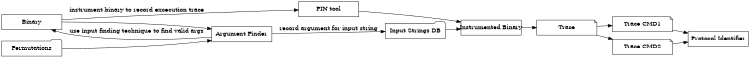 // Protocol depicting diagram
// Bogdan Copos

digraph hw {

size = "5,4";
ratio = "1";

overlap = false;
rankdir = "LR";
ratio = "compress";

node [shape = folder, fixedsize = true, width = 2, label="Input Strings DB"] inputdb;
node [shape = box, fixedsize = true, width = 2, label="PIN tool"] pintool;
node [shape = box, fixedsize = true, width = 2, label="Binary"] binary;
node [shape = box, fixedsize = true, width = 2, label="Argument Finder"] argfinder;
node [shape = folder, fixedsize = true, width = 2, label="Permutations"] permutations;
node [shape = box, fixedsize = true, width = 2, label="Instrumented Binary"] instrbin;
node [shape = note, fixedsize = true, width = 2, label="Trace"] trace;
node [shape = note, fixedsize = true, width = 2, label="Trace CMD1"] trace1;
node [shape = note, fixedsize = true, width = 2, label="Trace CMD2"] trace2;
node [shape = box, fixedsize = true, width = 2, label="Protocol Identifier"] pi;

permutations -> argfinder;
argfinder -> binary [label="use input finding technique to find valid args"];
binary -> argfinder;
argfinder -> inputdb [label="record argument for input string"];

binary -> pintool [label="instrument binary to record excecution trace"];
pintool -> instrbin;

inputdb -> instrbin;
instrbin -> trace;
trace -> trace1;
trace -> trace2;

trace1 -> pi;
trace2 -> pi;

}


